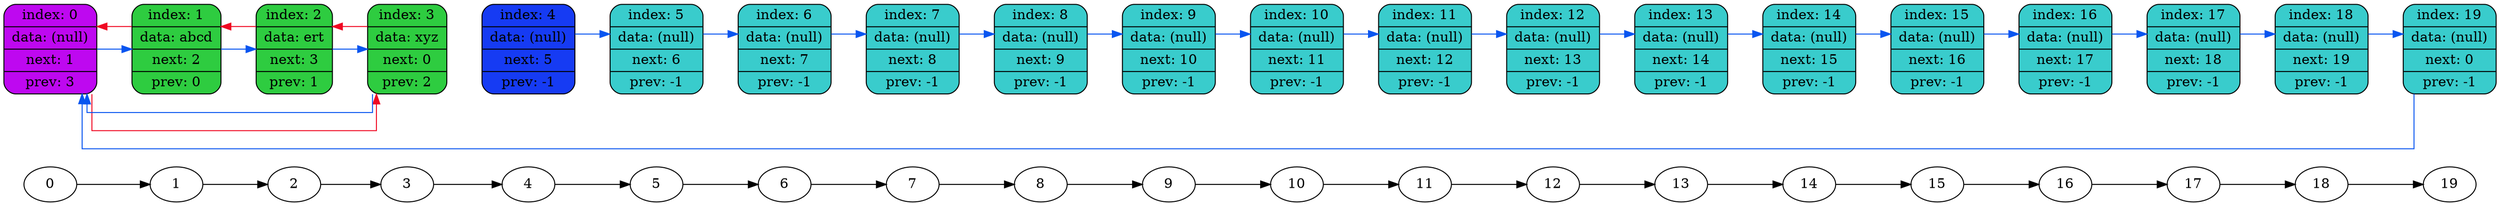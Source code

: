 digraph
{
    graph[splines = ortho]
    rankdir=LR

    "0" -> "1" -> "2" -> "3" -> "4" -> "5" -> "6" -> "7" -> "8" -> "9" -> "10" -> "11" -> "12" -> "13" -> "14" -> "15" -> "16" -> "17" -> "18" -> "19";

    node4[shape=record,style="rounded,filled",fillcolor="#163bf3",label="index: 4 | data: (null) | next: 5 | prev: -1"];
    node5[shape=record,style="rounded,filled",fillcolor="#39CCCC",label="index: 5 | data: (null) | next: 6 | prev: -1"];
    node6[shape=record,style="rounded,filled",fillcolor="#39CCCC",label="index: 6 | data: (null) | next: 7 | prev: -1"];
    node7[shape=record,style="rounded,filled",fillcolor="#39CCCC",label="index: 7 | data: (null) | next: 8 | prev: -1"];
    node8[shape=record,style="rounded,filled",fillcolor="#39CCCC",label="index: 8 | data: (null) | next: 9 | prev: -1"];
    node9[shape=record,style="rounded,filled",fillcolor="#39CCCC",label="index: 9 | data: (null) | next: 10 | prev: -1"];
    node10[shape=record,style="rounded,filled",fillcolor="#39CCCC",label="index: 10 | data: (null) | next: 11 | prev: -1"];
    node11[shape=record,style="rounded,filled",fillcolor="#39CCCC",label="index: 11 | data: (null) | next: 12 | prev: -1"];
    node12[shape=record,style="rounded,filled",fillcolor="#39CCCC",label="index: 12 | data: (null) | next: 13 | prev: -1"];
    node13[shape=record,style="rounded,filled",fillcolor="#39CCCC",label="index: 13 | data: (null) | next: 14 | prev: -1"];
    node14[shape=record,style="rounded,filled",fillcolor="#39CCCC",label="index: 14 | data: (null) | next: 15 | prev: -1"];
    node15[shape=record,style="rounded,filled",fillcolor="#39CCCC",label="index: 15 | data: (null) | next: 16 | prev: -1"];
    node16[shape=record,style="rounded,filled",fillcolor="#39CCCC",label="index: 16 | data: (null) | next: 17 | prev: -1"];
    node17[shape=record,style="rounded,filled",fillcolor="#39CCCC",label="index: 17 | data: (null) | next: 18 | prev: -1"];
    node18[shape=record,style="rounded,filled",fillcolor="#39CCCC",label="index: 18 | data: (null) | next: 19 | prev: -1"];
    node19[shape=record,style="rounded,filled",fillcolor="#39CCCC",label="index: 19 | data: (null) | next: 0 | prev: -1"];
    node0[shape=record,style="rounded,filled",fillcolor="#BE08F0",label="index: 0 | data: (null) | next: 1 | prev: 3"];
    node1[shape=record,style="rounded,filled",fillcolor="#2ECC40",label="index: 1 | data: abcd | next: 2 | prev: 0"];
    node2[shape=record,style="rounded,filled",fillcolor="#2ECC40",label="index: 2 | data: ert | next: 3 | prev: 1"];
    node3[shape=record,style="rounded,filled",fillcolor="#2ECC40",label="index: 3 | data: xyz | next: 0 | prev: 2"];

    node0 -> node1[color="none"]
    {rank = same; "0"; node0}
    node1 -> node2[color="none"]
    {rank = same; "1"; node1}
    node2 -> node3[color="none"]
    {rank = same; "2"; node2}
    node3 -> node4[color="none"]
    {rank = same; "3"; node3}
    node4 -> node5[color="none"]
    {rank = same; "4"; node4}
    node5 -> node6[color="none"]
    {rank = same; "5"; node5}
    node6 -> node7[color="none"]
    {rank = same; "6"; node6}
    node7 -> node8[color="none"]
    {rank = same; "7"; node7}
    node8 -> node9[color="none"]
    {rank = same; "8"; node8}
    node9 -> node10[color="none"]
    {rank = same; "9"; node9}
    node10 -> node11[color="none"]
    {rank = same; "10"; node10}
    node11 -> node12[color="none"]
    {rank = same; "11"; node11}
    node12 -> node13[color="none"]
    {rank = same; "12"; node12}
    node13 -> node14[color="none"]
    {rank = same; "13"; node13}
    node14 -> node15[color="none"]
    {rank = same; "14"; node14}
    node15 -> node16[color="none"]
    {rank = same; "15"; node15}
    node16 -> node17[color="none"]
    {rank = same; "16"; node16}
    node17 -> node18[color="none"]
    {rank = same; "17"; node17}
    node18 -> node19[color="none"]
    {rank = same; "18"; node18}
    {rank = same; "19"; node19}

    node0 -> node1[color="#0855F0",constraint=false]
    node1 -> node0[color="#F00822",constraint=false]
    node1 -> node2[color="#0855F0",constraint=false]
    node2 -> node1[color="#F00822",constraint=false]
    node2 -> node3[color="#0855F0",constraint=false]
    node3 -> node2[color="#F00822",constraint=false]
    node3 -> node0[color="#0855F0",constraint=false]

    node0 -> node3[color="#F00822",constraint=false]
    node4 -> node5[color="#0855F0",constraint=false]
    node5 -> node6[color="#0855F0",constraint=false]
    node6 -> node7[color="#0855F0",constraint=false]
    node7 -> node8[color="#0855F0",constraint=false]
    node8 -> node9[color="#0855F0",constraint=false]
    node9 -> node10[color="#0855F0",constraint=false]
    node10 -> node11[color="#0855F0",constraint=false]
    node11 -> node12[color="#0855F0",constraint=false]
    node12 -> node13[color="#0855F0",constraint=false]
    node13 -> node14[color="#0855F0",constraint=false]
    node14 -> node15[color="#0855F0",constraint=false]
    node15 -> node16[color="#0855F0",constraint=false]
    node16 -> node17[color="#0855F0",constraint=false]
    node17 -> node18[color="#0855F0",constraint=false]
    node18 -> node19[color="#0855F0",constraint=false]
    node19 -> node0[color="#0855F0",constraint=false]
}